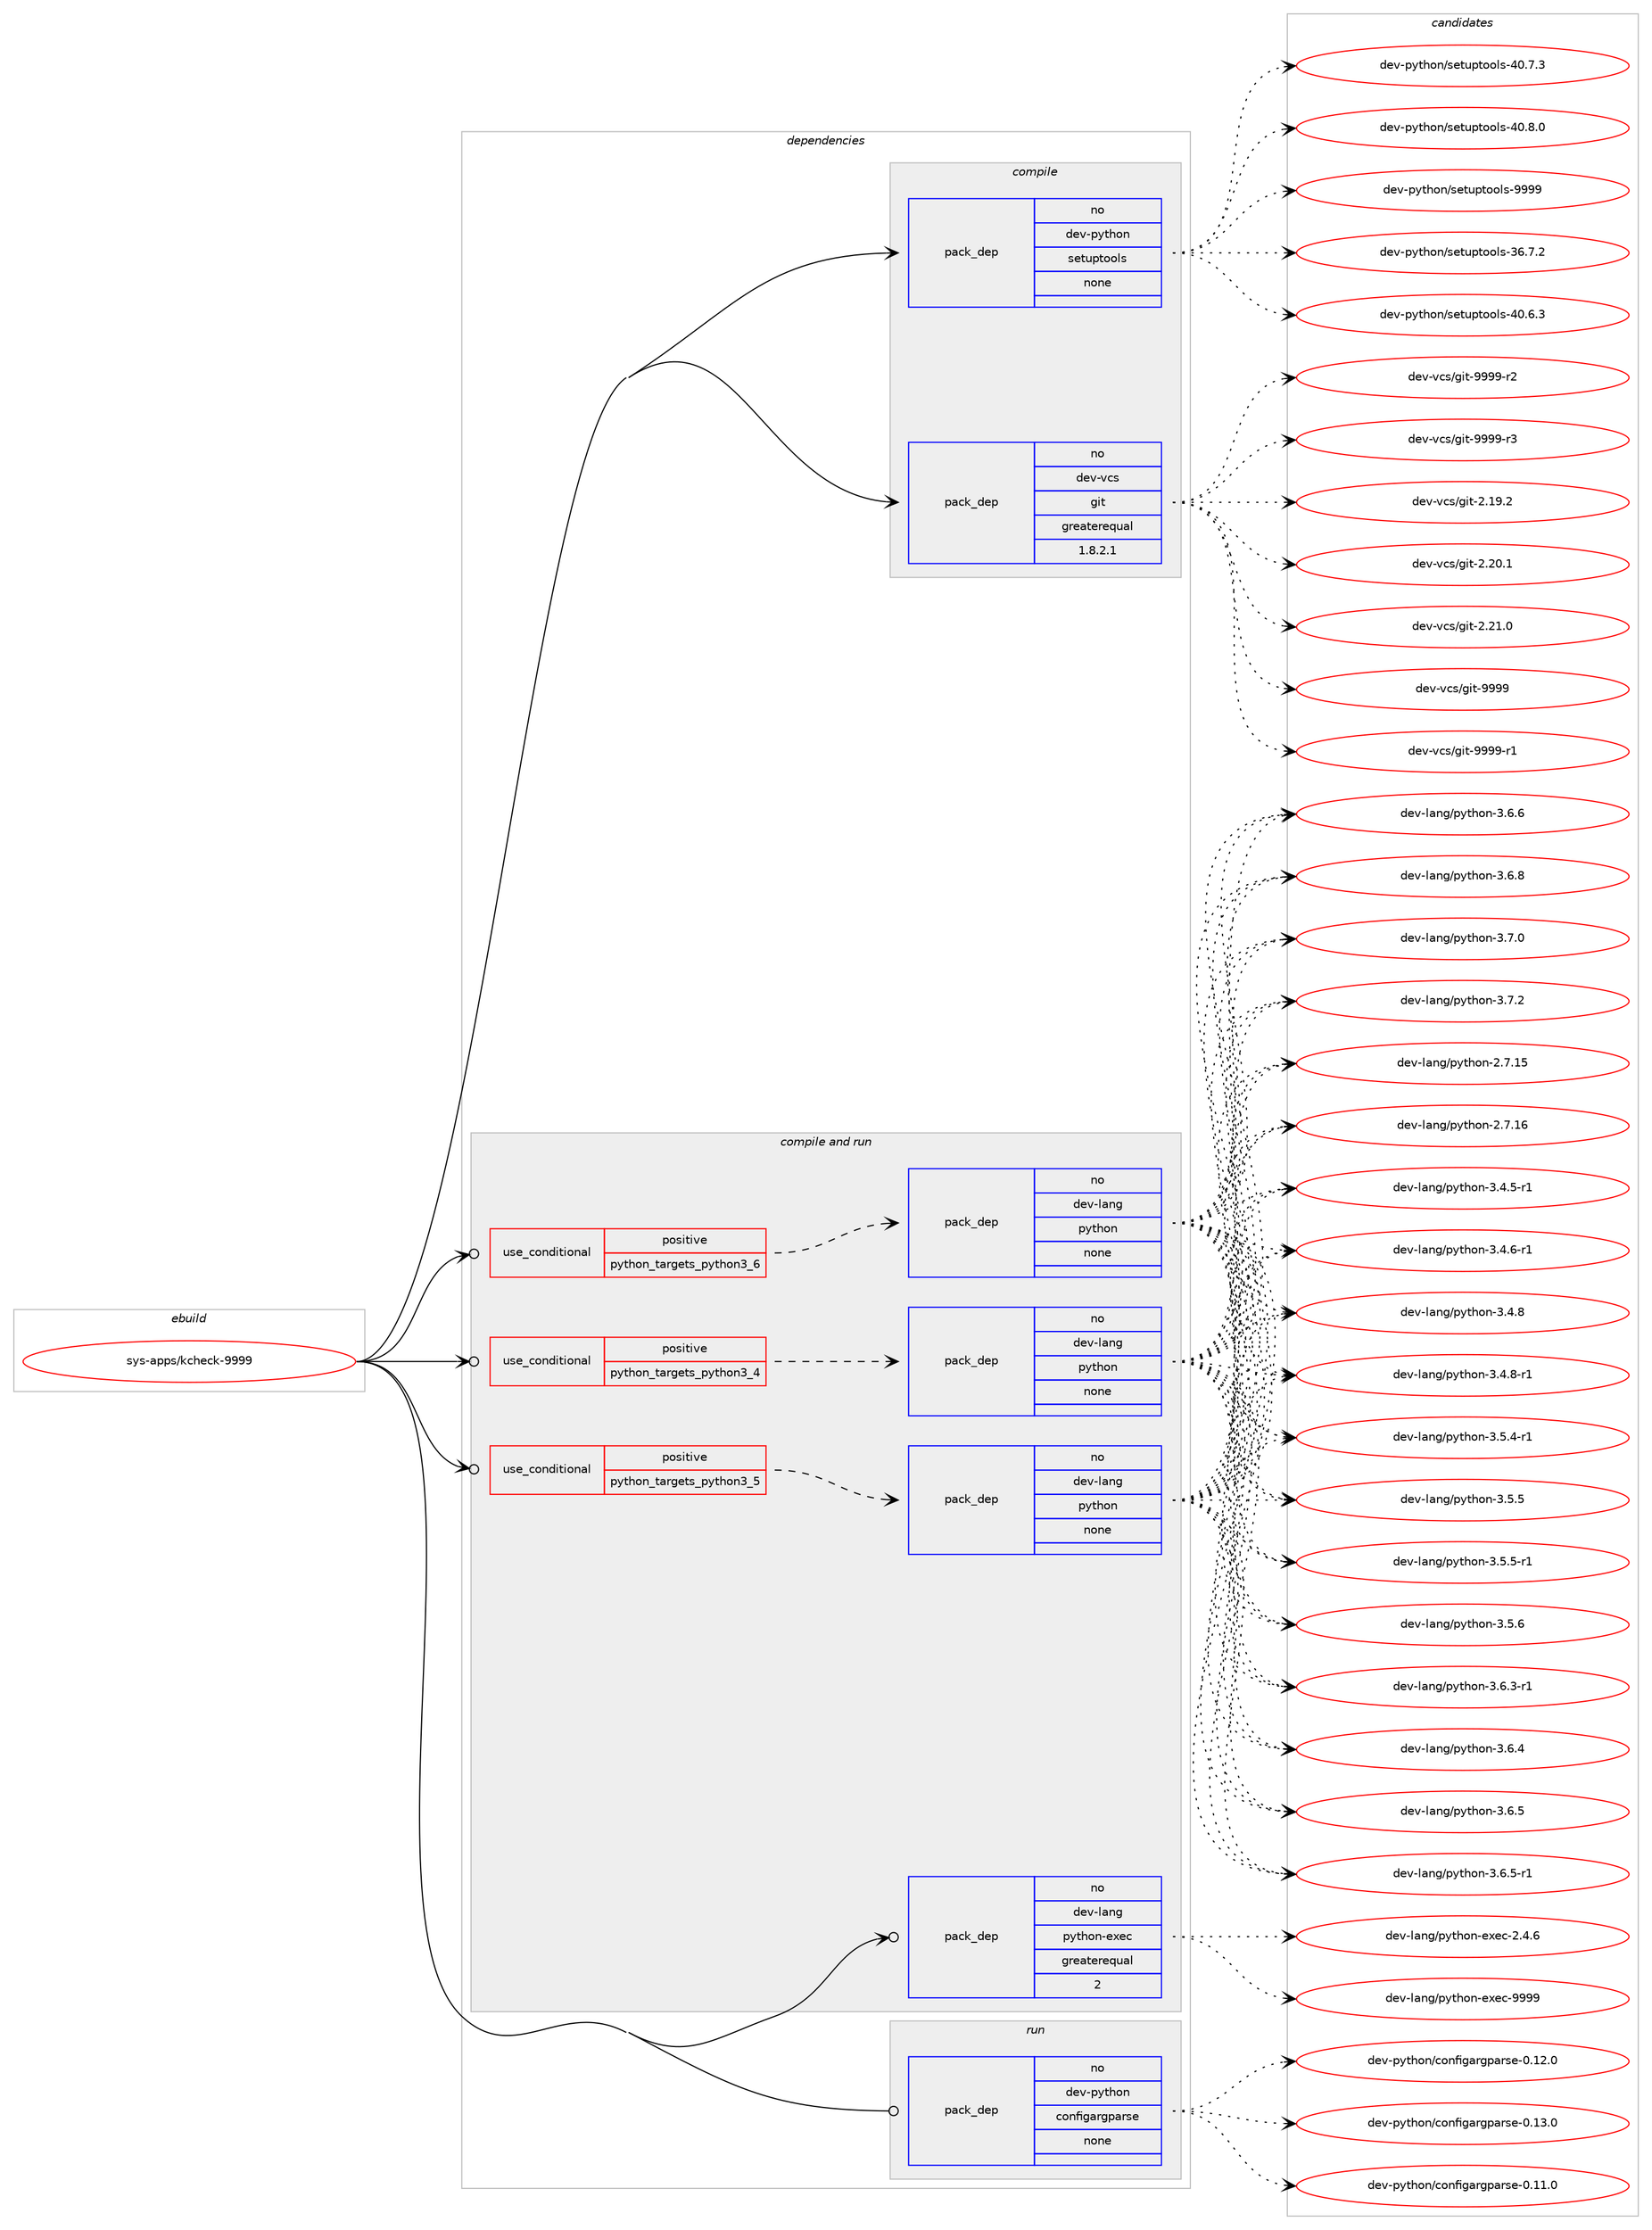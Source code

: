 digraph prolog {

# *************
# Graph options
# *************

newrank=true;
concentrate=true;
compound=true;
graph [rankdir=LR,fontname=Helvetica,fontsize=10,ranksep=1.5];#, ranksep=2.5, nodesep=0.2];
edge  [arrowhead=vee];
node  [fontname=Helvetica,fontsize=10];

# **********
# The ebuild
# **********

subgraph cluster_leftcol {
color=gray;
rank=same;
label=<<i>ebuild</i>>;
id [label="sys-apps/kcheck-9999", color=red, width=4, href="../sys-apps/kcheck-9999.svg"];
}

# ****************
# The dependencies
# ****************

subgraph cluster_midcol {
color=gray;
label=<<i>dependencies</i>>;
subgraph cluster_compile {
fillcolor="#eeeeee";
style=filled;
label=<<i>compile</i>>;
subgraph pack1227669 {
dependency1712041 [label=<<TABLE BORDER="0" CELLBORDER="1" CELLSPACING="0" CELLPADDING="4" WIDTH="220"><TR><TD ROWSPAN="6" CELLPADDING="30">pack_dep</TD></TR><TR><TD WIDTH="110">no</TD></TR><TR><TD>dev-python</TD></TR><TR><TD>setuptools</TD></TR><TR><TD>none</TD></TR><TR><TD></TD></TR></TABLE>>, shape=none, color=blue];
}
id:e -> dependency1712041:w [weight=20,style="solid",arrowhead="vee"];
subgraph pack1227670 {
dependency1712042 [label=<<TABLE BORDER="0" CELLBORDER="1" CELLSPACING="0" CELLPADDING="4" WIDTH="220"><TR><TD ROWSPAN="6" CELLPADDING="30">pack_dep</TD></TR><TR><TD WIDTH="110">no</TD></TR><TR><TD>dev-vcs</TD></TR><TR><TD>git</TD></TR><TR><TD>greaterequal</TD></TR><TR><TD>1.8.2.1</TD></TR></TABLE>>, shape=none, color=blue];
}
id:e -> dependency1712042:w [weight=20,style="solid",arrowhead="vee"];
}
subgraph cluster_compileandrun {
fillcolor="#eeeeee";
style=filled;
label=<<i>compile and run</i>>;
subgraph cond456380 {
dependency1712043 [label=<<TABLE BORDER="0" CELLBORDER="1" CELLSPACING="0" CELLPADDING="4"><TR><TD ROWSPAN="3" CELLPADDING="10">use_conditional</TD></TR><TR><TD>positive</TD></TR><TR><TD>python_targets_python3_4</TD></TR></TABLE>>, shape=none, color=red];
subgraph pack1227671 {
dependency1712044 [label=<<TABLE BORDER="0" CELLBORDER="1" CELLSPACING="0" CELLPADDING="4" WIDTH="220"><TR><TD ROWSPAN="6" CELLPADDING="30">pack_dep</TD></TR><TR><TD WIDTH="110">no</TD></TR><TR><TD>dev-lang</TD></TR><TR><TD>python</TD></TR><TR><TD>none</TD></TR><TR><TD></TD></TR></TABLE>>, shape=none, color=blue];
}
dependency1712043:e -> dependency1712044:w [weight=20,style="dashed",arrowhead="vee"];
}
id:e -> dependency1712043:w [weight=20,style="solid",arrowhead="odotvee"];
subgraph cond456381 {
dependency1712045 [label=<<TABLE BORDER="0" CELLBORDER="1" CELLSPACING="0" CELLPADDING="4"><TR><TD ROWSPAN="3" CELLPADDING="10">use_conditional</TD></TR><TR><TD>positive</TD></TR><TR><TD>python_targets_python3_5</TD></TR></TABLE>>, shape=none, color=red];
subgraph pack1227672 {
dependency1712046 [label=<<TABLE BORDER="0" CELLBORDER="1" CELLSPACING="0" CELLPADDING="4" WIDTH="220"><TR><TD ROWSPAN="6" CELLPADDING="30">pack_dep</TD></TR><TR><TD WIDTH="110">no</TD></TR><TR><TD>dev-lang</TD></TR><TR><TD>python</TD></TR><TR><TD>none</TD></TR><TR><TD></TD></TR></TABLE>>, shape=none, color=blue];
}
dependency1712045:e -> dependency1712046:w [weight=20,style="dashed",arrowhead="vee"];
}
id:e -> dependency1712045:w [weight=20,style="solid",arrowhead="odotvee"];
subgraph cond456382 {
dependency1712047 [label=<<TABLE BORDER="0" CELLBORDER="1" CELLSPACING="0" CELLPADDING="4"><TR><TD ROWSPAN="3" CELLPADDING="10">use_conditional</TD></TR><TR><TD>positive</TD></TR><TR><TD>python_targets_python3_6</TD></TR></TABLE>>, shape=none, color=red];
subgraph pack1227673 {
dependency1712048 [label=<<TABLE BORDER="0" CELLBORDER="1" CELLSPACING="0" CELLPADDING="4" WIDTH="220"><TR><TD ROWSPAN="6" CELLPADDING="30">pack_dep</TD></TR><TR><TD WIDTH="110">no</TD></TR><TR><TD>dev-lang</TD></TR><TR><TD>python</TD></TR><TR><TD>none</TD></TR><TR><TD></TD></TR></TABLE>>, shape=none, color=blue];
}
dependency1712047:e -> dependency1712048:w [weight=20,style="dashed",arrowhead="vee"];
}
id:e -> dependency1712047:w [weight=20,style="solid",arrowhead="odotvee"];
subgraph pack1227674 {
dependency1712049 [label=<<TABLE BORDER="0" CELLBORDER="1" CELLSPACING="0" CELLPADDING="4" WIDTH="220"><TR><TD ROWSPAN="6" CELLPADDING="30">pack_dep</TD></TR><TR><TD WIDTH="110">no</TD></TR><TR><TD>dev-lang</TD></TR><TR><TD>python-exec</TD></TR><TR><TD>greaterequal</TD></TR><TR><TD>2</TD></TR></TABLE>>, shape=none, color=blue];
}
id:e -> dependency1712049:w [weight=20,style="solid",arrowhead="odotvee"];
}
subgraph cluster_run {
fillcolor="#eeeeee";
style=filled;
label=<<i>run</i>>;
subgraph pack1227675 {
dependency1712050 [label=<<TABLE BORDER="0" CELLBORDER="1" CELLSPACING="0" CELLPADDING="4" WIDTH="220"><TR><TD ROWSPAN="6" CELLPADDING="30">pack_dep</TD></TR><TR><TD WIDTH="110">no</TD></TR><TR><TD>dev-python</TD></TR><TR><TD>configargparse</TD></TR><TR><TD>none</TD></TR><TR><TD></TD></TR></TABLE>>, shape=none, color=blue];
}
id:e -> dependency1712050:w [weight=20,style="solid",arrowhead="odot"];
}
}

# **************
# The candidates
# **************

subgraph cluster_choices {
rank=same;
color=gray;
label=<<i>candidates</i>>;

subgraph choice1227669 {
color=black;
nodesep=1;
choice100101118451121211161041111104711510111611711211611111110811545515446554650 [label="dev-python/setuptools-36.7.2", color=red, width=4,href="../dev-python/setuptools-36.7.2.svg"];
choice100101118451121211161041111104711510111611711211611111110811545524846544651 [label="dev-python/setuptools-40.6.3", color=red, width=4,href="../dev-python/setuptools-40.6.3.svg"];
choice100101118451121211161041111104711510111611711211611111110811545524846554651 [label="dev-python/setuptools-40.7.3", color=red, width=4,href="../dev-python/setuptools-40.7.3.svg"];
choice100101118451121211161041111104711510111611711211611111110811545524846564648 [label="dev-python/setuptools-40.8.0", color=red, width=4,href="../dev-python/setuptools-40.8.0.svg"];
choice10010111845112121116104111110471151011161171121161111111081154557575757 [label="dev-python/setuptools-9999", color=red, width=4,href="../dev-python/setuptools-9999.svg"];
dependency1712041:e -> choice100101118451121211161041111104711510111611711211611111110811545515446554650:w [style=dotted,weight="100"];
dependency1712041:e -> choice100101118451121211161041111104711510111611711211611111110811545524846544651:w [style=dotted,weight="100"];
dependency1712041:e -> choice100101118451121211161041111104711510111611711211611111110811545524846554651:w [style=dotted,weight="100"];
dependency1712041:e -> choice100101118451121211161041111104711510111611711211611111110811545524846564648:w [style=dotted,weight="100"];
dependency1712041:e -> choice10010111845112121116104111110471151011161171121161111111081154557575757:w [style=dotted,weight="100"];
}
subgraph choice1227670 {
color=black;
nodesep=1;
choice10010111845118991154710310511645504649574650 [label="dev-vcs/git-2.19.2", color=red, width=4,href="../dev-vcs/git-2.19.2.svg"];
choice10010111845118991154710310511645504650484649 [label="dev-vcs/git-2.20.1", color=red, width=4,href="../dev-vcs/git-2.20.1.svg"];
choice10010111845118991154710310511645504650494648 [label="dev-vcs/git-2.21.0", color=red, width=4,href="../dev-vcs/git-2.21.0.svg"];
choice1001011184511899115471031051164557575757 [label="dev-vcs/git-9999", color=red, width=4,href="../dev-vcs/git-9999.svg"];
choice10010111845118991154710310511645575757574511449 [label="dev-vcs/git-9999-r1", color=red, width=4,href="../dev-vcs/git-9999-r1.svg"];
choice10010111845118991154710310511645575757574511450 [label="dev-vcs/git-9999-r2", color=red, width=4,href="../dev-vcs/git-9999-r2.svg"];
choice10010111845118991154710310511645575757574511451 [label="dev-vcs/git-9999-r3", color=red, width=4,href="../dev-vcs/git-9999-r3.svg"];
dependency1712042:e -> choice10010111845118991154710310511645504649574650:w [style=dotted,weight="100"];
dependency1712042:e -> choice10010111845118991154710310511645504650484649:w [style=dotted,weight="100"];
dependency1712042:e -> choice10010111845118991154710310511645504650494648:w [style=dotted,weight="100"];
dependency1712042:e -> choice1001011184511899115471031051164557575757:w [style=dotted,weight="100"];
dependency1712042:e -> choice10010111845118991154710310511645575757574511449:w [style=dotted,weight="100"];
dependency1712042:e -> choice10010111845118991154710310511645575757574511450:w [style=dotted,weight="100"];
dependency1712042:e -> choice10010111845118991154710310511645575757574511451:w [style=dotted,weight="100"];
}
subgraph choice1227671 {
color=black;
nodesep=1;
choice10010111845108971101034711212111610411111045504655464953 [label="dev-lang/python-2.7.15", color=red, width=4,href="../dev-lang/python-2.7.15.svg"];
choice10010111845108971101034711212111610411111045504655464954 [label="dev-lang/python-2.7.16", color=red, width=4,href="../dev-lang/python-2.7.16.svg"];
choice1001011184510897110103471121211161041111104551465246534511449 [label="dev-lang/python-3.4.5-r1", color=red, width=4,href="../dev-lang/python-3.4.5-r1.svg"];
choice1001011184510897110103471121211161041111104551465246544511449 [label="dev-lang/python-3.4.6-r1", color=red, width=4,href="../dev-lang/python-3.4.6-r1.svg"];
choice100101118451089711010347112121116104111110455146524656 [label="dev-lang/python-3.4.8", color=red, width=4,href="../dev-lang/python-3.4.8.svg"];
choice1001011184510897110103471121211161041111104551465246564511449 [label="dev-lang/python-3.4.8-r1", color=red, width=4,href="../dev-lang/python-3.4.8-r1.svg"];
choice1001011184510897110103471121211161041111104551465346524511449 [label="dev-lang/python-3.5.4-r1", color=red, width=4,href="../dev-lang/python-3.5.4-r1.svg"];
choice100101118451089711010347112121116104111110455146534653 [label="dev-lang/python-3.5.5", color=red, width=4,href="../dev-lang/python-3.5.5.svg"];
choice1001011184510897110103471121211161041111104551465346534511449 [label="dev-lang/python-3.5.5-r1", color=red, width=4,href="../dev-lang/python-3.5.5-r1.svg"];
choice100101118451089711010347112121116104111110455146534654 [label="dev-lang/python-3.5.6", color=red, width=4,href="../dev-lang/python-3.5.6.svg"];
choice1001011184510897110103471121211161041111104551465446514511449 [label="dev-lang/python-3.6.3-r1", color=red, width=4,href="../dev-lang/python-3.6.3-r1.svg"];
choice100101118451089711010347112121116104111110455146544652 [label="dev-lang/python-3.6.4", color=red, width=4,href="../dev-lang/python-3.6.4.svg"];
choice100101118451089711010347112121116104111110455146544653 [label="dev-lang/python-3.6.5", color=red, width=4,href="../dev-lang/python-3.6.5.svg"];
choice1001011184510897110103471121211161041111104551465446534511449 [label="dev-lang/python-3.6.5-r1", color=red, width=4,href="../dev-lang/python-3.6.5-r1.svg"];
choice100101118451089711010347112121116104111110455146544654 [label="dev-lang/python-3.6.6", color=red, width=4,href="../dev-lang/python-3.6.6.svg"];
choice100101118451089711010347112121116104111110455146544656 [label="dev-lang/python-3.6.8", color=red, width=4,href="../dev-lang/python-3.6.8.svg"];
choice100101118451089711010347112121116104111110455146554648 [label="dev-lang/python-3.7.0", color=red, width=4,href="../dev-lang/python-3.7.0.svg"];
choice100101118451089711010347112121116104111110455146554650 [label="dev-lang/python-3.7.2", color=red, width=4,href="../dev-lang/python-3.7.2.svg"];
dependency1712044:e -> choice10010111845108971101034711212111610411111045504655464953:w [style=dotted,weight="100"];
dependency1712044:e -> choice10010111845108971101034711212111610411111045504655464954:w [style=dotted,weight="100"];
dependency1712044:e -> choice1001011184510897110103471121211161041111104551465246534511449:w [style=dotted,weight="100"];
dependency1712044:e -> choice1001011184510897110103471121211161041111104551465246544511449:w [style=dotted,weight="100"];
dependency1712044:e -> choice100101118451089711010347112121116104111110455146524656:w [style=dotted,weight="100"];
dependency1712044:e -> choice1001011184510897110103471121211161041111104551465246564511449:w [style=dotted,weight="100"];
dependency1712044:e -> choice1001011184510897110103471121211161041111104551465346524511449:w [style=dotted,weight="100"];
dependency1712044:e -> choice100101118451089711010347112121116104111110455146534653:w [style=dotted,weight="100"];
dependency1712044:e -> choice1001011184510897110103471121211161041111104551465346534511449:w [style=dotted,weight="100"];
dependency1712044:e -> choice100101118451089711010347112121116104111110455146534654:w [style=dotted,weight="100"];
dependency1712044:e -> choice1001011184510897110103471121211161041111104551465446514511449:w [style=dotted,weight="100"];
dependency1712044:e -> choice100101118451089711010347112121116104111110455146544652:w [style=dotted,weight="100"];
dependency1712044:e -> choice100101118451089711010347112121116104111110455146544653:w [style=dotted,weight="100"];
dependency1712044:e -> choice1001011184510897110103471121211161041111104551465446534511449:w [style=dotted,weight="100"];
dependency1712044:e -> choice100101118451089711010347112121116104111110455146544654:w [style=dotted,weight="100"];
dependency1712044:e -> choice100101118451089711010347112121116104111110455146544656:w [style=dotted,weight="100"];
dependency1712044:e -> choice100101118451089711010347112121116104111110455146554648:w [style=dotted,weight="100"];
dependency1712044:e -> choice100101118451089711010347112121116104111110455146554650:w [style=dotted,weight="100"];
}
subgraph choice1227672 {
color=black;
nodesep=1;
choice10010111845108971101034711212111610411111045504655464953 [label="dev-lang/python-2.7.15", color=red, width=4,href="../dev-lang/python-2.7.15.svg"];
choice10010111845108971101034711212111610411111045504655464954 [label="dev-lang/python-2.7.16", color=red, width=4,href="../dev-lang/python-2.7.16.svg"];
choice1001011184510897110103471121211161041111104551465246534511449 [label="dev-lang/python-3.4.5-r1", color=red, width=4,href="../dev-lang/python-3.4.5-r1.svg"];
choice1001011184510897110103471121211161041111104551465246544511449 [label="dev-lang/python-3.4.6-r1", color=red, width=4,href="../dev-lang/python-3.4.6-r1.svg"];
choice100101118451089711010347112121116104111110455146524656 [label="dev-lang/python-3.4.8", color=red, width=4,href="../dev-lang/python-3.4.8.svg"];
choice1001011184510897110103471121211161041111104551465246564511449 [label="dev-lang/python-3.4.8-r1", color=red, width=4,href="../dev-lang/python-3.4.8-r1.svg"];
choice1001011184510897110103471121211161041111104551465346524511449 [label="dev-lang/python-3.5.4-r1", color=red, width=4,href="../dev-lang/python-3.5.4-r1.svg"];
choice100101118451089711010347112121116104111110455146534653 [label="dev-lang/python-3.5.5", color=red, width=4,href="../dev-lang/python-3.5.5.svg"];
choice1001011184510897110103471121211161041111104551465346534511449 [label="dev-lang/python-3.5.5-r1", color=red, width=4,href="../dev-lang/python-3.5.5-r1.svg"];
choice100101118451089711010347112121116104111110455146534654 [label="dev-lang/python-3.5.6", color=red, width=4,href="../dev-lang/python-3.5.6.svg"];
choice1001011184510897110103471121211161041111104551465446514511449 [label="dev-lang/python-3.6.3-r1", color=red, width=4,href="../dev-lang/python-3.6.3-r1.svg"];
choice100101118451089711010347112121116104111110455146544652 [label="dev-lang/python-3.6.4", color=red, width=4,href="../dev-lang/python-3.6.4.svg"];
choice100101118451089711010347112121116104111110455146544653 [label="dev-lang/python-3.6.5", color=red, width=4,href="../dev-lang/python-3.6.5.svg"];
choice1001011184510897110103471121211161041111104551465446534511449 [label="dev-lang/python-3.6.5-r1", color=red, width=4,href="../dev-lang/python-3.6.5-r1.svg"];
choice100101118451089711010347112121116104111110455146544654 [label="dev-lang/python-3.6.6", color=red, width=4,href="../dev-lang/python-3.6.6.svg"];
choice100101118451089711010347112121116104111110455146544656 [label="dev-lang/python-3.6.8", color=red, width=4,href="../dev-lang/python-3.6.8.svg"];
choice100101118451089711010347112121116104111110455146554648 [label="dev-lang/python-3.7.0", color=red, width=4,href="../dev-lang/python-3.7.0.svg"];
choice100101118451089711010347112121116104111110455146554650 [label="dev-lang/python-3.7.2", color=red, width=4,href="../dev-lang/python-3.7.2.svg"];
dependency1712046:e -> choice10010111845108971101034711212111610411111045504655464953:w [style=dotted,weight="100"];
dependency1712046:e -> choice10010111845108971101034711212111610411111045504655464954:w [style=dotted,weight="100"];
dependency1712046:e -> choice1001011184510897110103471121211161041111104551465246534511449:w [style=dotted,weight="100"];
dependency1712046:e -> choice1001011184510897110103471121211161041111104551465246544511449:w [style=dotted,weight="100"];
dependency1712046:e -> choice100101118451089711010347112121116104111110455146524656:w [style=dotted,weight="100"];
dependency1712046:e -> choice1001011184510897110103471121211161041111104551465246564511449:w [style=dotted,weight="100"];
dependency1712046:e -> choice1001011184510897110103471121211161041111104551465346524511449:w [style=dotted,weight="100"];
dependency1712046:e -> choice100101118451089711010347112121116104111110455146534653:w [style=dotted,weight="100"];
dependency1712046:e -> choice1001011184510897110103471121211161041111104551465346534511449:w [style=dotted,weight="100"];
dependency1712046:e -> choice100101118451089711010347112121116104111110455146534654:w [style=dotted,weight="100"];
dependency1712046:e -> choice1001011184510897110103471121211161041111104551465446514511449:w [style=dotted,weight="100"];
dependency1712046:e -> choice100101118451089711010347112121116104111110455146544652:w [style=dotted,weight="100"];
dependency1712046:e -> choice100101118451089711010347112121116104111110455146544653:w [style=dotted,weight="100"];
dependency1712046:e -> choice1001011184510897110103471121211161041111104551465446534511449:w [style=dotted,weight="100"];
dependency1712046:e -> choice100101118451089711010347112121116104111110455146544654:w [style=dotted,weight="100"];
dependency1712046:e -> choice100101118451089711010347112121116104111110455146544656:w [style=dotted,weight="100"];
dependency1712046:e -> choice100101118451089711010347112121116104111110455146554648:w [style=dotted,weight="100"];
dependency1712046:e -> choice100101118451089711010347112121116104111110455146554650:w [style=dotted,weight="100"];
}
subgraph choice1227673 {
color=black;
nodesep=1;
choice10010111845108971101034711212111610411111045504655464953 [label="dev-lang/python-2.7.15", color=red, width=4,href="../dev-lang/python-2.7.15.svg"];
choice10010111845108971101034711212111610411111045504655464954 [label="dev-lang/python-2.7.16", color=red, width=4,href="../dev-lang/python-2.7.16.svg"];
choice1001011184510897110103471121211161041111104551465246534511449 [label="dev-lang/python-3.4.5-r1", color=red, width=4,href="../dev-lang/python-3.4.5-r1.svg"];
choice1001011184510897110103471121211161041111104551465246544511449 [label="dev-lang/python-3.4.6-r1", color=red, width=4,href="../dev-lang/python-3.4.6-r1.svg"];
choice100101118451089711010347112121116104111110455146524656 [label="dev-lang/python-3.4.8", color=red, width=4,href="../dev-lang/python-3.4.8.svg"];
choice1001011184510897110103471121211161041111104551465246564511449 [label="dev-lang/python-3.4.8-r1", color=red, width=4,href="../dev-lang/python-3.4.8-r1.svg"];
choice1001011184510897110103471121211161041111104551465346524511449 [label="dev-lang/python-3.5.4-r1", color=red, width=4,href="../dev-lang/python-3.5.4-r1.svg"];
choice100101118451089711010347112121116104111110455146534653 [label="dev-lang/python-3.5.5", color=red, width=4,href="../dev-lang/python-3.5.5.svg"];
choice1001011184510897110103471121211161041111104551465346534511449 [label="dev-lang/python-3.5.5-r1", color=red, width=4,href="../dev-lang/python-3.5.5-r1.svg"];
choice100101118451089711010347112121116104111110455146534654 [label="dev-lang/python-3.5.6", color=red, width=4,href="../dev-lang/python-3.5.6.svg"];
choice1001011184510897110103471121211161041111104551465446514511449 [label="dev-lang/python-3.6.3-r1", color=red, width=4,href="../dev-lang/python-3.6.3-r1.svg"];
choice100101118451089711010347112121116104111110455146544652 [label="dev-lang/python-3.6.4", color=red, width=4,href="../dev-lang/python-3.6.4.svg"];
choice100101118451089711010347112121116104111110455146544653 [label="dev-lang/python-3.6.5", color=red, width=4,href="../dev-lang/python-3.6.5.svg"];
choice1001011184510897110103471121211161041111104551465446534511449 [label="dev-lang/python-3.6.5-r1", color=red, width=4,href="../dev-lang/python-3.6.5-r1.svg"];
choice100101118451089711010347112121116104111110455146544654 [label="dev-lang/python-3.6.6", color=red, width=4,href="../dev-lang/python-3.6.6.svg"];
choice100101118451089711010347112121116104111110455146544656 [label="dev-lang/python-3.6.8", color=red, width=4,href="../dev-lang/python-3.6.8.svg"];
choice100101118451089711010347112121116104111110455146554648 [label="dev-lang/python-3.7.0", color=red, width=4,href="../dev-lang/python-3.7.0.svg"];
choice100101118451089711010347112121116104111110455146554650 [label="dev-lang/python-3.7.2", color=red, width=4,href="../dev-lang/python-3.7.2.svg"];
dependency1712048:e -> choice10010111845108971101034711212111610411111045504655464953:w [style=dotted,weight="100"];
dependency1712048:e -> choice10010111845108971101034711212111610411111045504655464954:w [style=dotted,weight="100"];
dependency1712048:e -> choice1001011184510897110103471121211161041111104551465246534511449:w [style=dotted,weight="100"];
dependency1712048:e -> choice1001011184510897110103471121211161041111104551465246544511449:w [style=dotted,weight="100"];
dependency1712048:e -> choice100101118451089711010347112121116104111110455146524656:w [style=dotted,weight="100"];
dependency1712048:e -> choice1001011184510897110103471121211161041111104551465246564511449:w [style=dotted,weight="100"];
dependency1712048:e -> choice1001011184510897110103471121211161041111104551465346524511449:w [style=dotted,weight="100"];
dependency1712048:e -> choice100101118451089711010347112121116104111110455146534653:w [style=dotted,weight="100"];
dependency1712048:e -> choice1001011184510897110103471121211161041111104551465346534511449:w [style=dotted,weight="100"];
dependency1712048:e -> choice100101118451089711010347112121116104111110455146534654:w [style=dotted,weight="100"];
dependency1712048:e -> choice1001011184510897110103471121211161041111104551465446514511449:w [style=dotted,weight="100"];
dependency1712048:e -> choice100101118451089711010347112121116104111110455146544652:w [style=dotted,weight="100"];
dependency1712048:e -> choice100101118451089711010347112121116104111110455146544653:w [style=dotted,weight="100"];
dependency1712048:e -> choice1001011184510897110103471121211161041111104551465446534511449:w [style=dotted,weight="100"];
dependency1712048:e -> choice100101118451089711010347112121116104111110455146544654:w [style=dotted,weight="100"];
dependency1712048:e -> choice100101118451089711010347112121116104111110455146544656:w [style=dotted,weight="100"];
dependency1712048:e -> choice100101118451089711010347112121116104111110455146554648:w [style=dotted,weight="100"];
dependency1712048:e -> choice100101118451089711010347112121116104111110455146554650:w [style=dotted,weight="100"];
}
subgraph choice1227674 {
color=black;
nodesep=1;
choice1001011184510897110103471121211161041111104510112010199455046524654 [label="dev-lang/python-exec-2.4.6", color=red, width=4,href="../dev-lang/python-exec-2.4.6.svg"];
choice10010111845108971101034711212111610411111045101120101994557575757 [label="dev-lang/python-exec-9999", color=red, width=4,href="../dev-lang/python-exec-9999.svg"];
dependency1712049:e -> choice1001011184510897110103471121211161041111104510112010199455046524654:w [style=dotted,weight="100"];
dependency1712049:e -> choice10010111845108971101034711212111610411111045101120101994557575757:w [style=dotted,weight="100"];
}
subgraph choice1227675 {
color=black;
nodesep=1;
choice100101118451121211161041111104799111110102105103971141031129711411510145484649494648 [label="dev-python/configargparse-0.11.0", color=red, width=4,href="../dev-python/configargparse-0.11.0.svg"];
choice100101118451121211161041111104799111110102105103971141031129711411510145484649504648 [label="dev-python/configargparse-0.12.0", color=red, width=4,href="../dev-python/configargparse-0.12.0.svg"];
choice100101118451121211161041111104799111110102105103971141031129711411510145484649514648 [label="dev-python/configargparse-0.13.0", color=red, width=4,href="../dev-python/configargparse-0.13.0.svg"];
dependency1712050:e -> choice100101118451121211161041111104799111110102105103971141031129711411510145484649494648:w [style=dotted,weight="100"];
dependency1712050:e -> choice100101118451121211161041111104799111110102105103971141031129711411510145484649504648:w [style=dotted,weight="100"];
dependency1712050:e -> choice100101118451121211161041111104799111110102105103971141031129711411510145484649514648:w [style=dotted,weight="100"];
}
}

}
